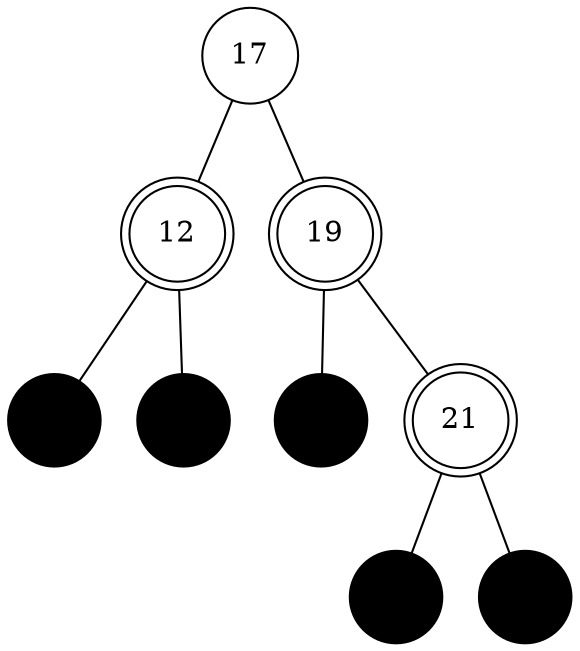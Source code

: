 graph step7 { node[ordering=out]; 21 [shape=doublecircle]; 17 [shape=circle]; 19 [shape=doublecircle]; 12 [shape=doublecircle]; node [shape=circle, color=black]; e1 [style=filled, fillcolor=black]; e2 [style=filled, fillcolor=black]; e3 [style=filled, fillcolor=black]; e4 [style=filled, fillcolor=black]; e5 [style=filled, fillcolor=black]; 17--12; 17--19; 12--e1; 12--e2; 19--e3; 19--21; 21--e4; 21--e5; }
